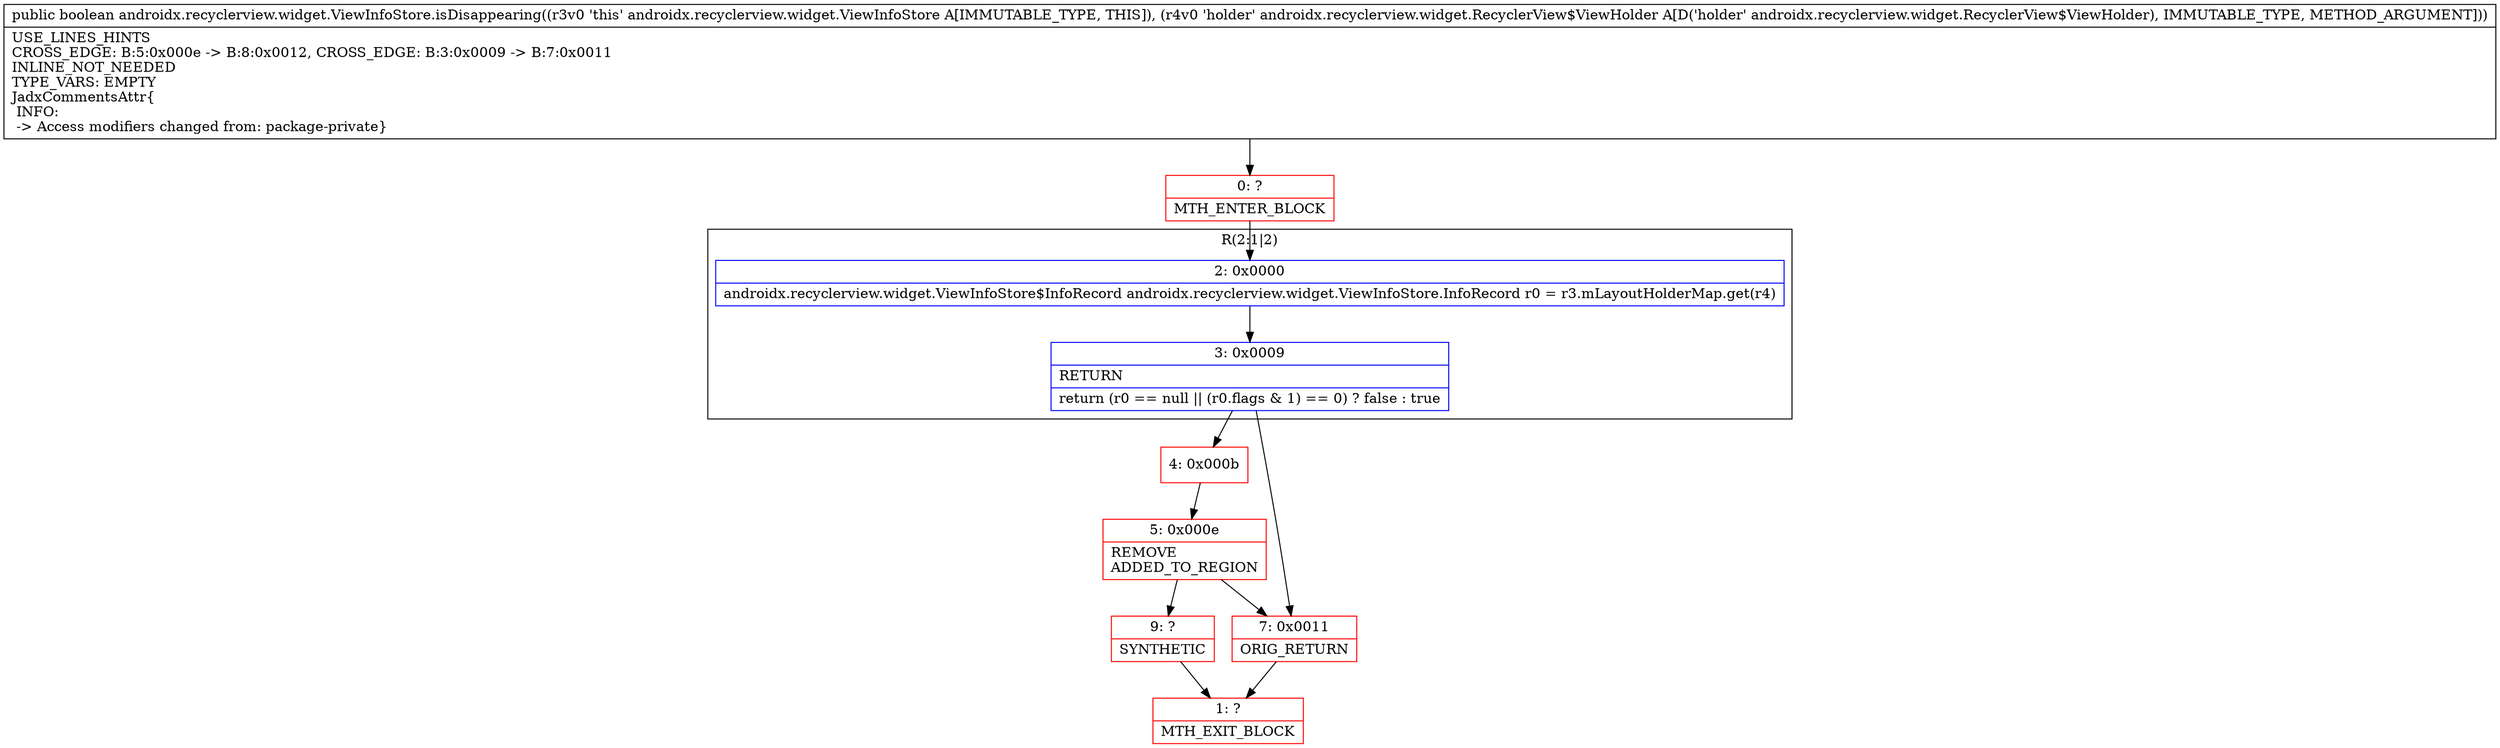 digraph "CFG forandroidx.recyclerview.widget.ViewInfoStore.isDisappearing(Landroidx\/recyclerview\/widget\/RecyclerView$ViewHolder;)Z" {
subgraph cluster_Region_1016519209 {
label = "R(2:1|2)";
node [shape=record,color=blue];
Node_2 [shape=record,label="{2\:\ 0x0000|androidx.recyclerview.widget.ViewInfoStore$InfoRecord androidx.recyclerview.widget.ViewInfoStore.InfoRecord r0 = r3.mLayoutHolderMap.get(r4)\l}"];
Node_3 [shape=record,label="{3\:\ 0x0009|RETURN\l|return (r0 == null \|\| (r0.flags & 1) == 0) ? false : true\l}"];
}
Node_0 [shape=record,color=red,label="{0\:\ ?|MTH_ENTER_BLOCK\l}"];
Node_4 [shape=record,color=red,label="{4\:\ 0x000b}"];
Node_5 [shape=record,color=red,label="{5\:\ 0x000e|REMOVE\lADDED_TO_REGION\l}"];
Node_9 [shape=record,color=red,label="{9\:\ ?|SYNTHETIC\l}"];
Node_1 [shape=record,color=red,label="{1\:\ ?|MTH_EXIT_BLOCK\l}"];
Node_7 [shape=record,color=red,label="{7\:\ 0x0011|ORIG_RETURN\l}"];
MethodNode[shape=record,label="{public boolean androidx.recyclerview.widget.ViewInfoStore.isDisappearing((r3v0 'this' androidx.recyclerview.widget.ViewInfoStore A[IMMUTABLE_TYPE, THIS]), (r4v0 'holder' androidx.recyclerview.widget.RecyclerView$ViewHolder A[D('holder' androidx.recyclerview.widget.RecyclerView$ViewHolder), IMMUTABLE_TYPE, METHOD_ARGUMENT]))  | USE_LINES_HINTS\lCROSS_EDGE: B:5:0x000e \-\> B:8:0x0012, CROSS_EDGE: B:3:0x0009 \-\> B:7:0x0011\lINLINE_NOT_NEEDED\lTYPE_VARS: EMPTY\lJadxCommentsAttr\{\l INFO: \l \-\> Access modifiers changed from: package\-private\}\l}"];
MethodNode -> Node_0;Node_2 -> Node_3;
Node_3 -> Node_4;
Node_3 -> Node_7;
Node_0 -> Node_2;
Node_4 -> Node_5;
Node_5 -> Node_7;
Node_5 -> Node_9;
Node_9 -> Node_1;
Node_7 -> Node_1;
}


